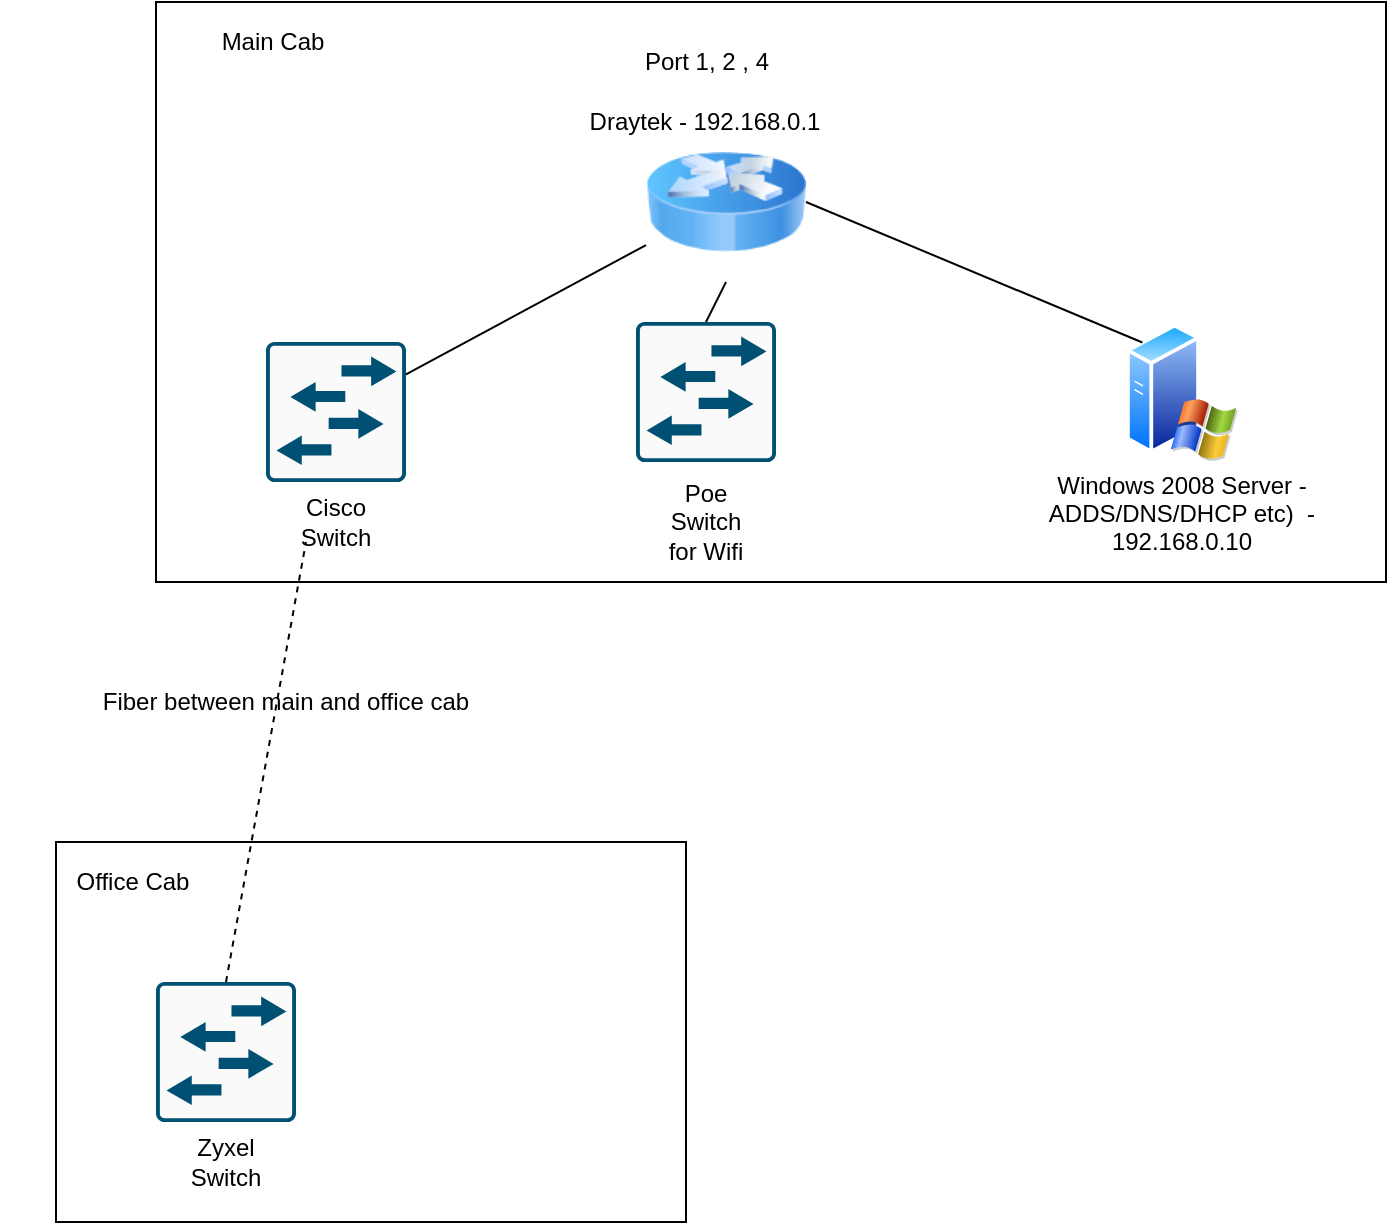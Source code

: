 <mxfile version="13.9.9" type="github">
  <diagram id="6a731a19-8d31-9384-78a2-239565b7b9f0" name="Page-1">
    <mxGraphModel dx="1422" dy="1932" grid="1" gridSize="10" guides="1" tooltips="1" connect="1" arrows="1" fold="1" page="1" pageScale="1" pageWidth="827" pageHeight="1169" background="#ffffff" math="0" shadow="0">
      <root>
        <mxCell id="0" />
        <mxCell id="1" parent="0" />
        <mxCell id="cS8h4SjdfphtXFL5gw1k-8" value="" style="rounded=0;whiteSpace=wrap;html=1;" vertex="1" parent="1">
          <mxGeometry x="55" y="410" width="315" height="190" as="geometry" />
        </mxCell>
        <mxCell id="cS8h4SjdfphtXFL5gw1k-7" value="" style="rounded=0;whiteSpace=wrap;html=1;" vertex="1" parent="1">
          <mxGeometry x="105" y="-10" width="615" height="290" as="geometry" />
        </mxCell>
        <mxCell id="ajCQ29f0HD-qujoFXOAy-2257" value="" style="image;html=1;image=img/lib/clip_art/networking/Router_Icon_128x128.png" parent="1" vertex="1">
          <mxGeometry x="350" y="50" width="80" height="80" as="geometry" />
        </mxCell>
        <mxCell id="ajCQ29f0HD-qujoFXOAy-2258" value="" style="aspect=fixed;perimeter=ellipsePerimeter;html=1;align=center;shadow=0;dashed=0;spacingTop=3;image;image=img/lib/active_directory/windows_server_2.svg;" parent="1" vertex="1">
          <mxGeometry x="590" y="150" width="56" height="70" as="geometry" />
        </mxCell>
        <mxCell id="ajCQ29f0HD-qujoFXOAy-2259" value="" style="points=[[0.015,0.015,0],[0.985,0.015,0],[0.985,0.985,0],[0.015,0.985,0],[0.25,0,0],[0.5,0,0],[0.75,0,0],[1,0.25,0],[1,0.5,0],[1,0.75,0],[0.75,1,0],[0.5,1,0],[0.25,1,0],[0,0.75,0],[0,0.5,0],[0,0.25,0]];verticalLabelPosition=bottom;html=1;verticalAlign=top;aspect=fixed;align=center;pointerEvents=1;shape=mxgraph.cisco19.rect;prIcon=l2_switch;fillColor=#FAFAFA;strokeColor=#005073;" parent="1" vertex="1">
          <mxGeometry x="160" y="160" width="70" height="70" as="geometry" />
        </mxCell>
        <mxCell id="ajCQ29f0HD-qujoFXOAy-2260" value="" style="points=[[0.015,0.015,0],[0.985,0.015,0],[0.985,0.985,0],[0.015,0.985,0],[0.25,0,0],[0.5,0,0],[0.75,0,0],[1,0.25,0],[1,0.5,0],[1,0.75,0],[0.75,1,0],[0.5,1,0],[0.25,1,0],[0,0.75,0],[0,0.5,0],[0,0.25,0]];verticalLabelPosition=bottom;html=1;verticalAlign=top;aspect=fixed;align=center;pointerEvents=1;shape=mxgraph.cisco19.rect;prIcon=l2_switch;fillColor=#FAFAFA;strokeColor=#005073;" parent="1" vertex="1">
          <mxGeometry x="345" y="150" width="70" height="70" as="geometry" />
        </mxCell>
        <mxCell id="ajCQ29f0HD-qujoFXOAy-2261" value="" style="points=[[0.015,0.015,0],[0.985,0.015,0],[0.985,0.985,0],[0.015,0.985,0],[0.25,0,0],[0.5,0,0],[0.75,0,0],[1,0.25,0],[1,0.5,0],[1,0.75,0],[0.75,1,0],[0.5,1,0],[0.25,1,0],[0,0.75,0],[0,0.5,0],[0,0.25,0]];verticalLabelPosition=bottom;html=1;verticalAlign=top;aspect=fixed;align=center;pointerEvents=1;shape=mxgraph.cisco19.rect;prIcon=l2_switch;fillColor=#FAFAFA;strokeColor=#005073;" parent="1" vertex="1">
          <mxGeometry x="105" y="480" width="70" height="70" as="geometry" />
        </mxCell>
        <mxCell id="ajCQ29f0HD-qujoFXOAy-2263" value="Poe Switch for Wifi" style="text;html=1;strokeColor=none;fillColor=none;align=center;verticalAlign=middle;whiteSpace=wrap;rounded=0;" parent="1" vertex="1">
          <mxGeometry x="359.5" y="240" width="40" height="20" as="geometry" />
        </mxCell>
        <mxCell id="ajCQ29f0HD-qujoFXOAy-2264" value="&lt;div&gt;Windows 2008 Server - ADDS/DNS/DHCP etc)&amp;nbsp; - 192.168.0.10&lt;/div&gt;&lt;div&gt;&lt;br&gt;&lt;/div&gt;&lt;div&gt;&lt;br&gt;&lt;/div&gt;" style="text;html=1;strokeColor=none;fillColor=none;align=center;verticalAlign=middle;whiteSpace=wrap;rounded=0;" parent="1" vertex="1">
          <mxGeometry x="528" y="250" width="180" height="20" as="geometry" />
        </mxCell>
        <mxCell id="ajCQ29f0HD-qujoFXOAy-2268" value="" style="endArrow=none;html=1;" parent="1" source="ajCQ29f0HD-qujoFXOAy-2259" target="ajCQ29f0HD-qujoFXOAy-2257" edge="1">
          <mxGeometry width="50" height="50" relative="1" as="geometry">
            <mxPoint x="300" y="160" as="sourcePoint" />
            <mxPoint x="381" y="150" as="targetPoint" />
          </mxGeometry>
        </mxCell>
        <mxCell id="ajCQ29f0HD-qujoFXOAy-2269" value="" style="endArrow=none;html=1;exitX=0;exitY=0;exitDx=0;exitDy=0;entryX=1;entryY=0.5;entryDx=0;entryDy=0;" parent="1" source="ajCQ29f0HD-qujoFXOAy-2258" target="ajCQ29f0HD-qujoFXOAy-2257" edge="1">
          <mxGeometry width="50" height="50" relative="1" as="geometry">
            <mxPoint x="210" y="170" as="sourcePoint" />
            <mxPoint x="350" y="107.778" as="targetPoint" />
          </mxGeometry>
        </mxCell>
        <mxCell id="ajCQ29f0HD-qujoFXOAy-2271" value="" style="endArrow=none;html=1;entryX=0.5;entryY=0;entryDx=0;entryDy=0;entryPerimeter=0;exitX=0.5;exitY=1;exitDx=0;exitDy=0;" parent="1" source="ajCQ29f0HD-qujoFXOAy-2257" target="ajCQ29f0HD-qujoFXOAy-2260" edge="1">
          <mxGeometry width="50" height="50" relative="1" as="geometry">
            <mxPoint x="370" y="222.22" as="sourcePoint" />
            <mxPoint x="510" y="159.998" as="targetPoint" />
          </mxGeometry>
        </mxCell>
        <mxCell id="ajCQ29f0HD-qujoFXOAy-2273" value="&lt;div&gt;Cisco Switch&lt;/div&gt;" style="text;html=1;strokeColor=none;fillColor=none;align=center;verticalAlign=middle;whiteSpace=wrap;rounded=0;" parent="1" vertex="1">
          <mxGeometry x="175" y="240" width="40" height="20" as="geometry" />
        </mxCell>
        <mxCell id="ajCQ29f0HD-qujoFXOAy-2275" value="" style="endArrow=none;dashed=1;html=1;entryX=1;entryY=0.75;entryDx=0;entryDy=0;entryPerimeter=0;exitX=0.5;exitY=0;exitDx=0;exitDy=0;exitPerimeter=0;" parent="1" edge="1" source="ajCQ29f0HD-qujoFXOAy-2261">
          <mxGeometry width="50" height="50" relative="1" as="geometry">
            <mxPoint x="150" y="380" as="sourcePoint" />
            <mxPoint x="180" y="260" as="targetPoint" />
          </mxGeometry>
        </mxCell>
        <mxCell id="ajCQ29f0HD-qujoFXOAy-2276" value="Fiber between main and office cab" style="text;html=1;strokeColor=none;fillColor=none;align=center;verticalAlign=middle;whiteSpace=wrap;rounded=0;" parent="1" vertex="1">
          <mxGeometry x="70" y="330" width="200" height="20" as="geometry" />
        </mxCell>
        <mxCell id="ajCQ29f0HD-qujoFXOAy-2280" value="Draytek - 192.168.0.1" style="text;html=1;strokeColor=none;fillColor=none;align=center;verticalAlign=middle;whiteSpace=wrap;rounded=0;" parent="1" vertex="1">
          <mxGeometry x="313" y="40" width="133" height="20" as="geometry" />
        </mxCell>
        <mxCell id="cS8h4SjdfphtXFL5gw1k-5" value="Zyxel Switch" style="text;html=1;strokeColor=none;fillColor=none;align=center;verticalAlign=middle;whiteSpace=wrap;rounded=0;" vertex="1" parent="1">
          <mxGeometry x="120" y="560" width="40" height="20" as="geometry" />
        </mxCell>
        <mxCell id="cS8h4SjdfphtXFL5gw1k-6" value="&lt;div&gt;Port 1, 2 , 4&lt;/div&gt;" style="text;html=1;strokeColor=none;fillColor=none;align=center;verticalAlign=middle;whiteSpace=wrap;rounded=0;" vertex="1" parent="1">
          <mxGeometry x="313.5" y="10" width="133" height="20" as="geometry" />
        </mxCell>
        <mxCell id="cS8h4SjdfphtXFL5gw1k-9" value="&lt;div&gt;Main Cab&lt;/div&gt;" style="text;html=1;strokeColor=none;fillColor=none;align=center;verticalAlign=middle;whiteSpace=wrap;rounded=0;" vertex="1" parent="1">
          <mxGeometry x="97" width="133" height="20" as="geometry" />
        </mxCell>
        <mxCell id="cS8h4SjdfphtXFL5gw1k-10" value="Office Cab" style="text;html=1;strokeColor=none;fillColor=none;align=center;verticalAlign=middle;whiteSpace=wrap;rounded=0;" vertex="1" parent="1">
          <mxGeometry x="27" y="420" width="133" height="20" as="geometry" />
        </mxCell>
      </root>
    </mxGraphModel>
  </diagram>
</mxfile>
